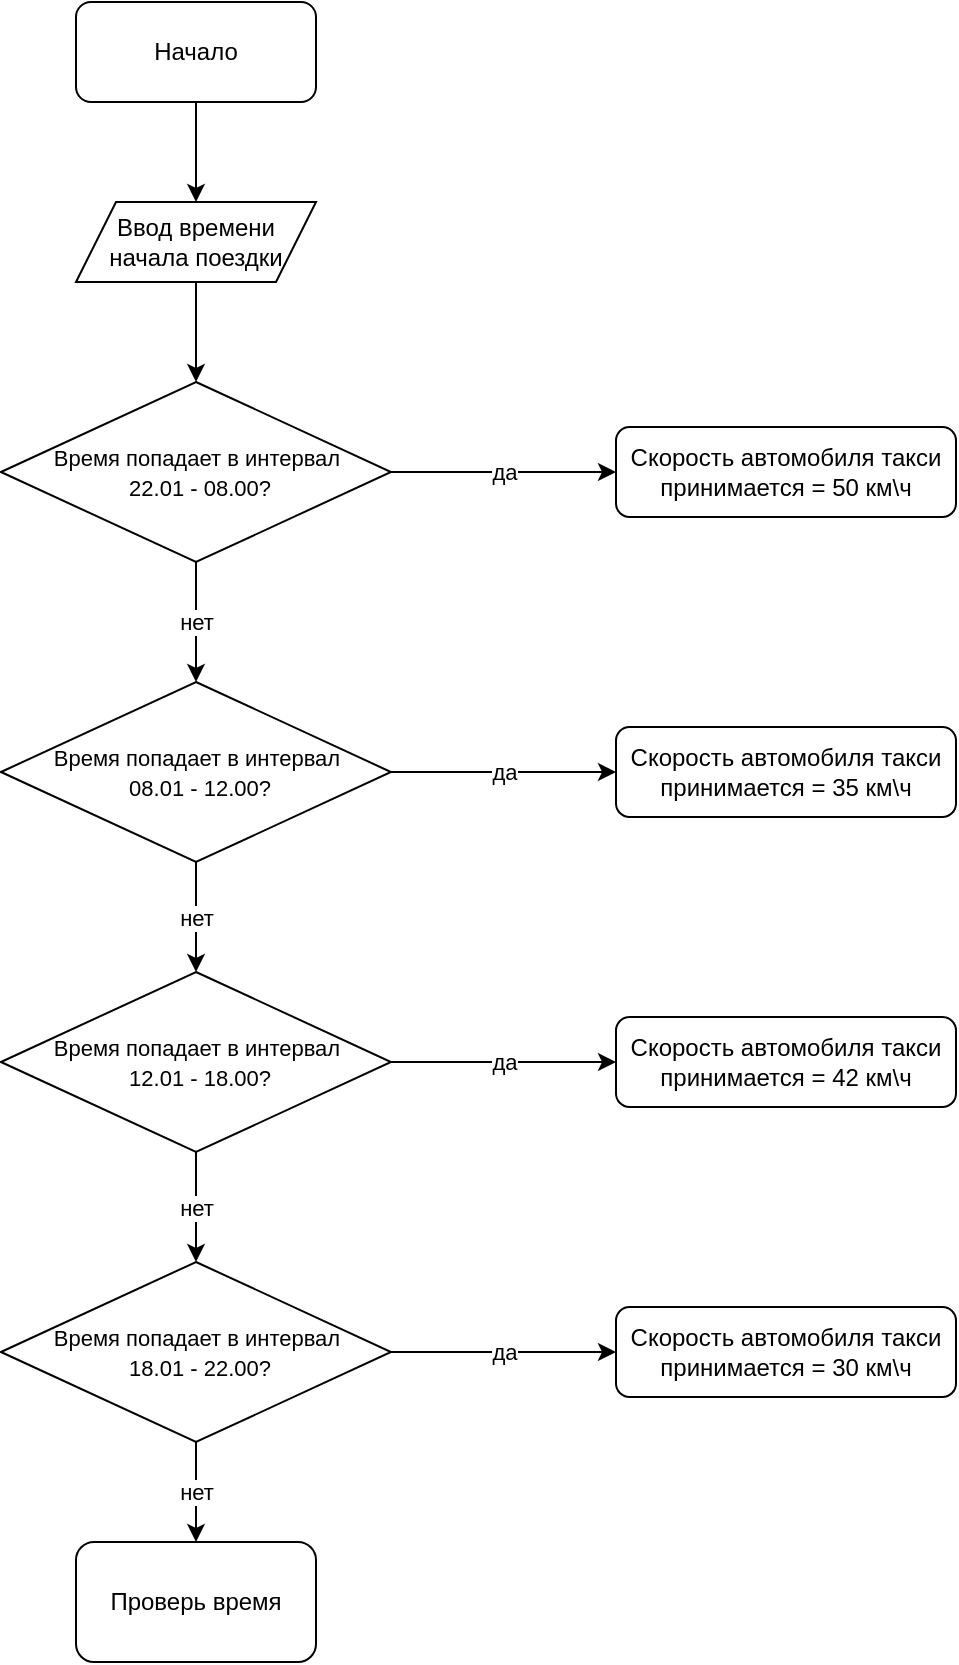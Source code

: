 <mxfile version="13.6.2" type="device" pages="2"><diagram id="L60NCiZdNYFxhSKrZDZZ" name="Page-1"><mxGraphModel dx="431" dy="689" grid="1" gridSize="10" guides="1" tooltips="1" connect="1" arrows="1" fold="1" page="1" pageScale="1" pageWidth="827" pageHeight="1169" math="0" shadow="0"><root><mxCell id="0"/><mxCell id="1" parent="0"/><mxCell id="QNh65tL1-GiYzPqs54Ps-4" style="edgeStyle=orthogonalEdgeStyle;rounded=0;orthogonalLoop=1;jettySize=auto;html=1;entryX=0.5;entryY=0;entryDx=0;entryDy=0;" parent="1" source="QNh65tL1-GiYzPqs54Ps-1" target="QNh65tL1-GiYzPqs54Ps-2" edge="1"><mxGeometry relative="1" as="geometry"/></mxCell><mxCell id="QNh65tL1-GiYzPqs54Ps-1" value="Начало" style="rounded=1;whiteSpace=wrap;html=1;" parent="1" vertex="1"><mxGeometry x="200" y="10" width="120" height="50" as="geometry"/></mxCell><mxCell id="QNh65tL1-GiYzPqs54Ps-6" style="edgeStyle=orthogonalEdgeStyle;rounded=0;orthogonalLoop=1;jettySize=auto;html=1;entryX=0.5;entryY=0;entryDx=0;entryDy=0;" parent="1" source="QNh65tL1-GiYzPqs54Ps-2" target="QNh65tL1-GiYzPqs54Ps-5" edge="1"><mxGeometry relative="1" as="geometry"/></mxCell><mxCell id="QNh65tL1-GiYzPqs54Ps-2" value="Ввод времени начала поездки" style="shape=parallelogram;perimeter=parallelogramPerimeter;whiteSpace=wrap;html=1;fixedSize=1;" parent="1" vertex="1"><mxGeometry x="200" y="110" width="120" height="40" as="geometry"/></mxCell><mxCell id="QNh65tL1-GiYzPqs54Ps-10" value="нет" style="edgeStyle=orthogonalEdgeStyle;rounded=0;orthogonalLoop=1;jettySize=auto;html=1;entryX=0.5;entryY=0;entryDx=0;entryDy=0;" parent="1" source="QNh65tL1-GiYzPqs54Ps-5" target="QNh65tL1-GiYzPqs54Ps-7" edge="1"><mxGeometry relative="1" as="geometry"/></mxCell><mxCell id="QNh65tL1-GiYzPqs54Ps-14" value="да" style="edgeStyle=orthogonalEdgeStyle;rounded=0;orthogonalLoop=1;jettySize=auto;html=1;" parent="1" source="QNh65tL1-GiYzPqs54Ps-5" target="QNh65tL1-GiYzPqs54Ps-13" edge="1"><mxGeometry relative="1" as="geometry"/></mxCell><mxCell id="QNh65tL1-GiYzPqs54Ps-5" value="&lt;font style=&quot;font-size: 11px&quot;&gt;Время попадает в интервал&lt;br&gt;&amp;nbsp;22.01 - 08.00?&lt;/font&gt;" style="rhombus;whiteSpace=wrap;html=1;" parent="1" vertex="1"><mxGeometry x="162.5" y="200" width="195" height="90" as="geometry"/></mxCell><mxCell id="QNh65tL1-GiYzPqs54Ps-11" value="нет" style="edgeStyle=orthogonalEdgeStyle;rounded=0;orthogonalLoop=1;jettySize=auto;html=1;entryX=0.5;entryY=0;entryDx=0;entryDy=0;" parent="1" source="QNh65tL1-GiYzPqs54Ps-7" target="QNh65tL1-GiYzPqs54Ps-8" edge="1"><mxGeometry relative="1" as="geometry"/></mxCell><mxCell id="QNh65tL1-GiYzPqs54Ps-18" value="да" style="edgeStyle=orthogonalEdgeStyle;rounded=0;orthogonalLoop=1;jettySize=auto;html=1;entryX=0;entryY=0.5;entryDx=0;entryDy=0;" parent="1" source="QNh65tL1-GiYzPqs54Ps-7" target="QNh65tL1-GiYzPqs54Ps-15" edge="1"><mxGeometry relative="1" as="geometry"/></mxCell><mxCell id="QNh65tL1-GiYzPqs54Ps-7" value="&lt;font style=&quot;font-size: 11px&quot;&gt;Время попадает в интервал&lt;br&gt;&amp;nbsp;08.01 - 12.00?&lt;/font&gt;" style="rhombus;whiteSpace=wrap;html=1;" parent="1" vertex="1"><mxGeometry x="162.5" y="350" width="195" height="90" as="geometry"/></mxCell><mxCell id="QNh65tL1-GiYzPqs54Ps-12" value="нет" style="edgeStyle=orthogonalEdgeStyle;rounded=0;orthogonalLoop=1;jettySize=auto;html=1;" parent="1" source="QNh65tL1-GiYzPqs54Ps-8" target="QNh65tL1-GiYzPqs54Ps-9" edge="1"><mxGeometry relative="1" as="geometry"/></mxCell><mxCell id="QNh65tL1-GiYzPqs54Ps-19" value="да" style="edgeStyle=orthogonalEdgeStyle;rounded=0;orthogonalLoop=1;jettySize=auto;html=1;entryX=0;entryY=0.5;entryDx=0;entryDy=0;" parent="1" source="QNh65tL1-GiYzPqs54Ps-8" target="QNh65tL1-GiYzPqs54Ps-16" edge="1"><mxGeometry relative="1" as="geometry"/></mxCell><mxCell id="QNh65tL1-GiYzPqs54Ps-8" value="&lt;font style=&quot;font-size: 11px&quot;&gt;Время попадает в интервал&lt;br&gt;&amp;nbsp;12.01 - 18.00?&lt;/font&gt;" style="rhombus;whiteSpace=wrap;html=1;" parent="1" vertex="1"><mxGeometry x="162.5" y="495" width="195" height="90" as="geometry"/></mxCell><mxCell id="QNh65tL1-GiYzPqs54Ps-20" value="да" style="edgeStyle=orthogonalEdgeStyle;rounded=0;orthogonalLoop=1;jettySize=auto;html=1;entryX=0;entryY=0.5;entryDx=0;entryDy=0;" parent="1" source="QNh65tL1-GiYzPqs54Ps-9" target="QNh65tL1-GiYzPqs54Ps-17" edge="1"><mxGeometry relative="1" as="geometry"/></mxCell><mxCell id="QNh65tL1-GiYzPqs54Ps-22" value="нет" style="edgeStyle=orthogonalEdgeStyle;rounded=0;orthogonalLoop=1;jettySize=auto;html=1;entryX=0.5;entryY=0;entryDx=0;entryDy=0;" parent="1" source="QNh65tL1-GiYzPqs54Ps-9" target="QNh65tL1-GiYzPqs54Ps-21" edge="1"><mxGeometry relative="1" as="geometry"/></mxCell><mxCell id="QNh65tL1-GiYzPqs54Ps-9" value="&lt;font style=&quot;font-size: 11px&quot;&gt;Время попадает в интервал&lt;br&gt;&amp;nbsp;18.01 - 22.00?&lt;/font&gt;" style="rhombus;whiteSpace=wrap;html=1;" parent="1" vertex="1"><mxGeometry x="162.5" y="640" width="195" height="90" as="geometry"/></mxCell><mxCell id="QNh65tL1-GiYzPqs54Ps-13" value="Скорость автомобиля такси принимается = 50 км\ч" style="rounded=1;whiteSpace=wrap;html=1;" parent="1" vertex="1"><mxGeometry x="470" y="222.5" width="170" height="45" as="geometry"/></mxCell><mxCell id="QNh65tL1-GiYzPqs54Ps-15" value="Скорость автомобиля такси принимается = 35 км\ч" style="rounded=1;whiteSpace=wrap;html=1;" parent="1" vertex="1"><mxGeometry x="470" y="372.5" width="170" height="45" as="geometry"/></mxCell><mxCell id="QNh65tL1-GiYzPqs54Ps-16" value="Скорость автомобиля такси принимается = 42 км\ч" style="rounded=1;whiteSpace=wrap;html=1;" parent="1" vertex="1"><mxGeometry x="470" y="517.5" width="170" height="45" as="geometry"/></mxCell><mxCell id="QNh65tL1-GiYzPqs54Ps-17" value="Скорость автомобиля такси принимается = 30 км\ч" style="rounded=1;whiteSpace=wrap;html=1;" parent="1" vertex="1"><mxGeometry x="470" y="662.5" width="170" height="45" as="geometry"/></mxCell><mxCell id="QNh65tL1-GiYzPqs54Ps-21" value="Проверь время" style="rounded=1;whiteSpace=wrap;html=1;" parent="1" vertex="1"><mxGeometry x="200" y="780" width="120" height="60" as="geometry"/></mxCell></root></mxGraphModel></diagram><diagram id="TGK1ffsN2YcuZ-Plk6SJ" name="Page-2"><mxGraphModel dx="920" dy="773" grid="1" gridSize="10" guides="1" tooltips="1" connect="1" arrows="1" fold="1" page="1" pageScale="1" pageWidth="827" pageHeight="1169" math="0" shadow="0"><root><mxCell id="tmQA0PqMkH3EinOuN0oE-0"/><mxCell id="tmQA0PqMkH3EinOuN0oE-1" parent="tmQA0PqMkH3EinOuN0oE-0"/><mxCell id="nmh6adeCAw3TRr2UoOa5-0" style="edgeStyle=orthogonalEdgeStyle;rounded=0;orthogonalLoop=1;jettySize=auto;html=1;entryX=0.5;entryY=0;entryDx=0;entryDy=0;" edge="1" parent="tmQA0PqMkH3EinOuN0oE-1" source="nmh6adeCAw3TRr2UoOa5-1" target="nmh6adeCAw3TRr2UoOa5-3"><mxGeometry relative="1" as="geometry"/></mxCell><mxCell id="nmh6adeCAw3TRr2UoOa5-1" value="Начало" style="rounded=1;whiteSpace=wrap;html=1;" vertex="1" parent="tmQA0PqMkH3EinOuN0oE-1"><mxGeometry x="200" y="10" width="120" height="50" as="geometry"/></mxCell><mxCell id="nmh6adeCAw3TRr2UoOa5-2" style="edgeStyle=orthogonalEdgeStyle;rounded=0;orthogonalLoop=1;jettySize=auto;html=1;entryX=0.5;entryY=0;entryDx=0;entryDy=0;" edge="1" parent="tmQA0PqMkH3EinOuN0oE-1" source="nmh6adeCAw3TRr2UoOa5-3" target="nmh6adeCAw3TRr2UoOa5-6"><mxGeometry relative="1" as="geometry"/></mxCell><mxCell id="nmh6adeCAw3TRr2UoOa5-3" value="Ввод времени начала поездки" style="shape=parallelogram;perimeter=parallelogramPerimeter;whiteSpace=wrap;html=1;fixedSize=1;" vertex="1" parent="tmQA0PqMkH3EinOuN0oE-1"><mxGeometry x="200" y="110" width="120" height="40" as="geometry"/></mxCell><mxCell id="nmh6adeCAw3TRr2UoOa5-4" value="нет" style="edgeStyle=orthogonalEdgeStyle;rounded=0;orthogonalLoop=1;jettySize=auto;html=1;entryX=0.5;entryY=0;entryDx=0;entryDy=0;" edge="1" parent="tmQA0PqMkH3EinOuN0oE-1" source="nmh6adeCAw3TRr2UoOa5-6" target="nmh6adeCAw3TRr2UoOa5-9"><mxGeometry relative="1" as="geometry"/></mxCell><mxCell id="nmh6adeCAw3TRr2UoOa5-5" value="да" style="edgeStyle=orthogonalEdgeStyle;rounded=0;orthogonalLoop=1;jettySize=auto;html=1;" edge="1" parent="tmQA0PqMkH3EinOuN0oE-1" source="nmh6adeCAw3TRr2UoOa5-6" target="nmh6adeCAw3TRr2UoOa5-16"><mxGeometry relative="1" as="geometry"/></mxCell><mxCell id="nmh6adeCAw3TRr2UoOa5-6" value="&lt;font style=&quot;font-size: 11px&quot;&gt;Время попадает в интервал&lt;br&gt;&amp;nbsp;22.01 - 08.00?&lt;/font&gt;" style="rhombus;whiteSpace=wrap;html=1;" vertex="1" parent="tmQA0PqMkH3EinOuN0oE-1"><mxGeometry x="162.5" y="200" width="195" height="90" as="geometry"/></mxCell><mxCell id="nmh6adeCAw3TRr2UoOa5-7" value="нет" style="edgeStyle=orthogonalEdgeStyle;rounded=0;orthogonalLoop=1;jettySize=auto;html=1;entryX=0.5;entryY=0;entryDx=0;entryDy=0;" edge="1" parent="tmQA0PqMkH3EinOuN0oE-1" source="nmh6adeCAw3TRr2UoOa5-9" target="nmh6adeCAw3TRr2UoOa5-12"><mxGeometry relative="1" as="geometry"/></mxCell><mxCell id="nmh6adeCAw3TRr2UoOa5-8" value="да" style="edgeStyle=orthogonalEdgeStyle;rounded=0;orthogonalLoop=1;jettySize=auto;html=1;entryX=0;entryY=0.5;entryDx=0;entryDy=0;" edge="1" parent="tmQA0PqMkH3EinOuN0oE-1" source="nmh6adeCAw3TRr2UoOa5-9" target="nmh6adeCAw3TRr2UoOa5-17"><mxGeometry relative="1" as="geometry"/></mxCell><mxCell id="nmh6adeCAw3TRr2UoOa5-9" value="&lt;font style=&quot;font-size: 11px&quot;&gt;Время попадает в интервал&lt;br&gt;&amp;nbsp;08.01 - 12.00?&lt;/font&gt;" style="rhombus;whiteSpace=wrap;html=1;" vertex="1" parent="tmQA0PqMkH3EinOuN0oE-1"><mxGeometry x="162.5" y="350" width="195" height="90" as="geometry"/></mxCell><mxCell id="nmh6adeCAw3TRr2UoOa5-10" value="нет" style="edgeStyle=orthogonalEdgeStyle;rounded=0;orthogonalLoop=1;jettySize=auto;html=1;" edge="1" parent="tmQA0PqMkH3EinOuN0oE-1" source="nmh6adeCAw3TRr2UoOa5-12" target="nmh6adeCAw3TRr2UoOa5-15"><mxGeometry relative="1" as="geometry"/></mxCell><mxCell id="nmh6adeCAw3TRr2UoOa5-11" value="да" style="edgeStyle=orthogonalEdgeStyle;rounded=0;orthogonalLoop=1;jettySize=auto;html=1;entryX=0;entryY=0.5;entryDx=0;entryDy=0;" edge="1" parent="tmQA0PqMkH3EinOuN0oE-1" source="nmh6adeCAw3TRr2UoOa5-12" target="nmh6adeCAw3TRr2UoOa5-18"><mxGeometry relative="1" as="geometry"/></mxCell><mxCell id="nmh6adeCAw3TRr2UoOa5-12" value="&lt;font style=&quot;font-size: 11px&quot;&gt;Время попадает в интервал&lt;br&gt;&amp;nbsp;12.01 - 18.00?&lt;/font&gt;" style="rhombus;whiteSpace=wrap;html=1;" vertex="1" parent="tmQA0PqMkH3EinOuN0oE-1"><mxGeometry x="162.5" y="495" width="195" height="90" as="geometry"/></mxCell><mxCell id="nmh6adeCAw3TRr2UoOa5-13" value="да" style="edgeStyle=orthogonalEdgeStyle;rounded=0;orthogonalLoop=1;jettySize=auto;html=1;entryX=0;entryY=0.5;entryDx=0;entryDy=0;" edge="1" parent="tmQA0PqMkH3EinOuN0oE-1" source="nmh6adeCAw3TRr2UoOa5-15" target="nmh6adeCAw3TRr2UoOa5-19"><mxGeometry relative="1" as="geometry"/></mxCell><mxCell id="nmh6adeCAw3TRr2UoOa5-14" value="нет" style="edgeStyle=orthogonalEdgeStyle;rounded=0;orthogonalLoop=1;jettySize=auto;html=1;entryX=0.5;entryY=0;entryDx=0;entryDy=0;" edge="1" parent="tmQA0PqMkH3EinOuN0oE-1" source="nmh6adeCAw3TRr2UoOa5-15" target="nmh6adeCAw3TRr2UoOa5-20"><mxGeometry relative="1" as="geometry"/></mxCell><mxCell id="nmh6adeCAw3TRr2UoOa5-15" value="&lt;font style=&quot;font-size: 11px&quot;&gt;Время попадает в интервал&lt;br&gt;&amp;nbsp;18.01 - 22.00?&lt;/font&gt;" style="rhombus;whiteSpace=wrap;html=1;" vertex="1" parent="tmQA0PqMkH3EinOuN0oE-1"><mxGeometry x="162.5" y="640" width="195" height="90" as="geometry"/></mxCell><mxCell id="nmh6adeCAw3TRr2UoOa5-26" style="edgeStyle=orthogonalEdgeStyle;rounded=0;orthogonalLoop=1;jettySize=auto;html=1;entryX=0.75;entryY=0;entryDx=0;entryDy=0;" edge="1" parent="tmQA0PqMkH3EinOuN0oE-1" source="nmh6adeCAw3TRr2UoOa5-16" target="nmh6adeCAw3TRr2UoOa5-21"><mxGeometry relative="1" as="geometry"/></mxCell><mxCell id="nmh6adeCAw3TRr2UoOa5-16" value="Скорость автомобиля такси принимается = 50 км\ч" style="rounded=1;whiteSpace=wrap;html=1;" vertex="1" parent="tmQA0PqMkH3EinOuN0oE-1"><mxGeometry x="470" y="222.5" width="170" height="45" as="geometry"/></mxCell><mxCell id="nmh6adeCAw3TRr2UoOa5-27" style="edgeStyle=orthogonalEdgeStyle;rounded=0;orthogonalLoop=1;jettySize=auto;html=1;" edge="1" parent="tmQA0PqMkH3EinOuN0oE-1" source="nmh6adeCAw3TRr2UoOa5-17"><mxGeometry relative="1" as="geometry"><mxPoint x="740" y="395" as="targetPoint"/></mxGeometry></mxCell><mxCell id="nmh6adeCAw3TRr2UoOa5-17" value="Скорость автомобиля такси принимается = 35 км\ч" style="rounded=1;whiteSpace=wrap;html=1;" vertex="1" parent="tmQA0PqMkH3EinOuN0oE-1"><mxGeometry x="470" y="372.5" width="170" height="45" as="geometry"/></mxCell><mxCell id="nmh6adeCAw3TRr2UoOa5-28" style="edgeStyle=orthogonalEdgeStyle;rounded=0;orthogonalLoop=1;jettySize=auto;html=1;" edge="1" parent="tmQA0PqMkH3EinOuN0oE-1" source="nmh6adeCAw3TRr2UoOa5-18"><mxGeometry relative="1" as="geometry"><mxPoint x="740" y="540" as="targetPoint"/></mxGeometry></mxCell><mxCell id="nmh6adeCAw3TRr2UoOa5-18" value="Скорость автомобиля такси принимается = 42 км\ч" style="rounded=1;whiteSpace=wrap;html=1;" vertex="1" parent="tmQA0PqMkH3EinOuN0oE-1"><mxGeometry x="470" y="517.5" width="170" height="45" as="geometry"/></mxCell><mxCell id="nmh6adeCAw3TRr2UoOa5-29" style="edgeStyle=orthogonalEdgeStyle;rounded=0;orthogonalLoop=1;jettySize=auto;html=1;" edge="1" parent="tmQA0PqMkH3EinOuN0oE-1" source="nmh6adeCAw3TRr2UoOa5-19"><mxGeometry relative="1" as="geometry"><mxPoint x="740" y="685" as="targetPoint"/></mxGeometry></mxCell><mxCell id="nmh6adeCAw3TRr2UoOa5-19" value="Скорость автомобиля такси принимается = 30 км\ч" style="rounded=1;whiteSpace=wrap;html=1;" vertex="1" parent="tmQA0PqMkH3EinOuN0oE-1"><mxGeometry x="470" y="662.5" width="170" height="45" as="geometry"/></mxCell><mxCell id="nmh6adeCAw3TRr2UoOa5-20" value="Проверь время" style="rounded=1;whiteSpace=wrap;html=1;" vertex="1" parent="tmQA0PqMkH3EinOuN0oE-1"><mxGeometry x="20" y="707.5" width="120" height="60" as="geometry"/></mxCell><mxCell id="nmh6adeCAw3TRr2UoOa5-36" style="edgeStyle=orthogonalEdgeStyle;rounded=0;orthogonalLoop=1;jettySize=auto;html=1;" edge="1" parent="tmQA0PqMkH3EinOuN0oE-1" source="nmh6adeCAw3TRr2UoOa5-21" target="nmh6adeCAw3TRr2UoOa5-22"><mxGeometry relative="1" as="geometry"/></mxCell><mxCell id="nmh6adeCAw3TRr2UoOa5-21" value="Ввод адреса&lt;br&gt;&amp;nbsp;в поле откуда" style="shape=parallelogram;perimeter=parallelogramPerimeter;whiteSpace=wrap;html=1;fixedSize=1;" vertex="1" parent="tmQA0PqMkH3EinOuN0oE-1"><mxGeometry x="650" y="740" width="120" height="60" as="geometry"/></mxCell><mxCell id="nmh6adeCAw3TRr2UoOa5-37" style="edgeStyle=orthogonalEdgeStyle;rounded=0;orthogonalLoop=1;jettySize=auto;html=1;entryX=0.5;entryY=0;entryDx=0;entryDy=0;" edge="1" parent="tmQA0PqMkH3EinOuN0oE-1" source="nmh6adeCAw3TRr2UoOa5-22" target="nmh6adeCAw3TRr2UoOa5-23"><mxGeometry relative="1" as="geometry"><Array as="points"><mxPoint x="630" y="900"/><mxPoint x="510" y="900"/></Array></mxGeometry></mxCell><mxCell id="nmh6adeCAw3TRr2UoOa5-22" value="Ввод адреса&lt;br&gt;&amp;nbsp;в поле куда" style="shape=parallelogram;perimeter=parallelogramPerimeter;whiteSpace=wrap;html=1;fixedSize=1;" vertex="1" parent="tmQA0PqMkH3EinOuN0oE-1"><mxGeometry x="570" y="830" width="120" height="60" as="geometry"/></mxCell><mxCell id="nmh6adeCAw3TRr2UoOa5-38" style="edgeStyle=orthogonalEdgeStyle;rounded=0;orthogonalLoop=1;jettySize=auto;html=1;entryX=0.5;entryY=0;entryDx=0;entryDy=0;" edge="1" parent="tmQA0PqMkH3EinOuN0oE-1" source="nmh6adeCAw3TRr2UoOa5-23" target="nmh6adeCAw3TRr2UoOa5-24"><mxGeometry relative="1" as="geometry"><Array as="points"><mxPoint x="510" y="990"/><mxPoint x="380" y="990"/></Array></mxGeometry></mxCell><mxCell id="nmh6adeCAw3TRr2UoOa5-23" value="Выбор режима поездки &quot;Свой&quot;" style="shape=parallelogram;perimeter=parallelogramPerimeter;whiteSpace=wrap;html=1;fixedSize=1;" vertex="1" parent="tmQA0PqMkH3EinOuN0oE-1"><mxGeometry x="450" y="920" width="120" height="60" as="geometry"/></mxCell><mxCell id="nmh6adeCAw3TRr2UoOa5-34" style="edgeStyle=orthogonalEdgeStyle;rounded=0;orthogonalLoop=1;jettySize=auto;html=1;" edge="1" parent="tmQA0PqMkH3EinOuN0oE-1" source="nmh6adeCAw3TRr2UoOa5-24" target="nmh6adeCAw3TRr2UoOa5-25"><mxGeometry relative="1" as="geometry"/></mxCell><mxCell id="nmh6adeCAw3TRr2UoOa5-24" value="Выбор &lt;br&gt;транспорта &quot;Такси&quot;" style="shape=parallelogram;perimeter=parallelogramPerimeter;whiteSpace=wrap;html=1;fixedSize=1;" vertex="1" parent="tmQA0PqMkH3EinOuN0oE-1"><mxGeometry x="310" y="1010" width="140" height="60" as="geometry"/></mxCell><mxCell id="nmh6adeCAw3TRr2UoOa5-25" value="Нажать на кнопку вызвать такси" style="rounded=1;whiteSpace=wrap;html=1;" vertex="1" parent="tmQA0PqMkH3EinOuN0oE-1"><mxGeometry x="320" y="1100" width="120" height="60" as="geometry"/></mxCell></root></mxGraphModel></diagram></mxfile>